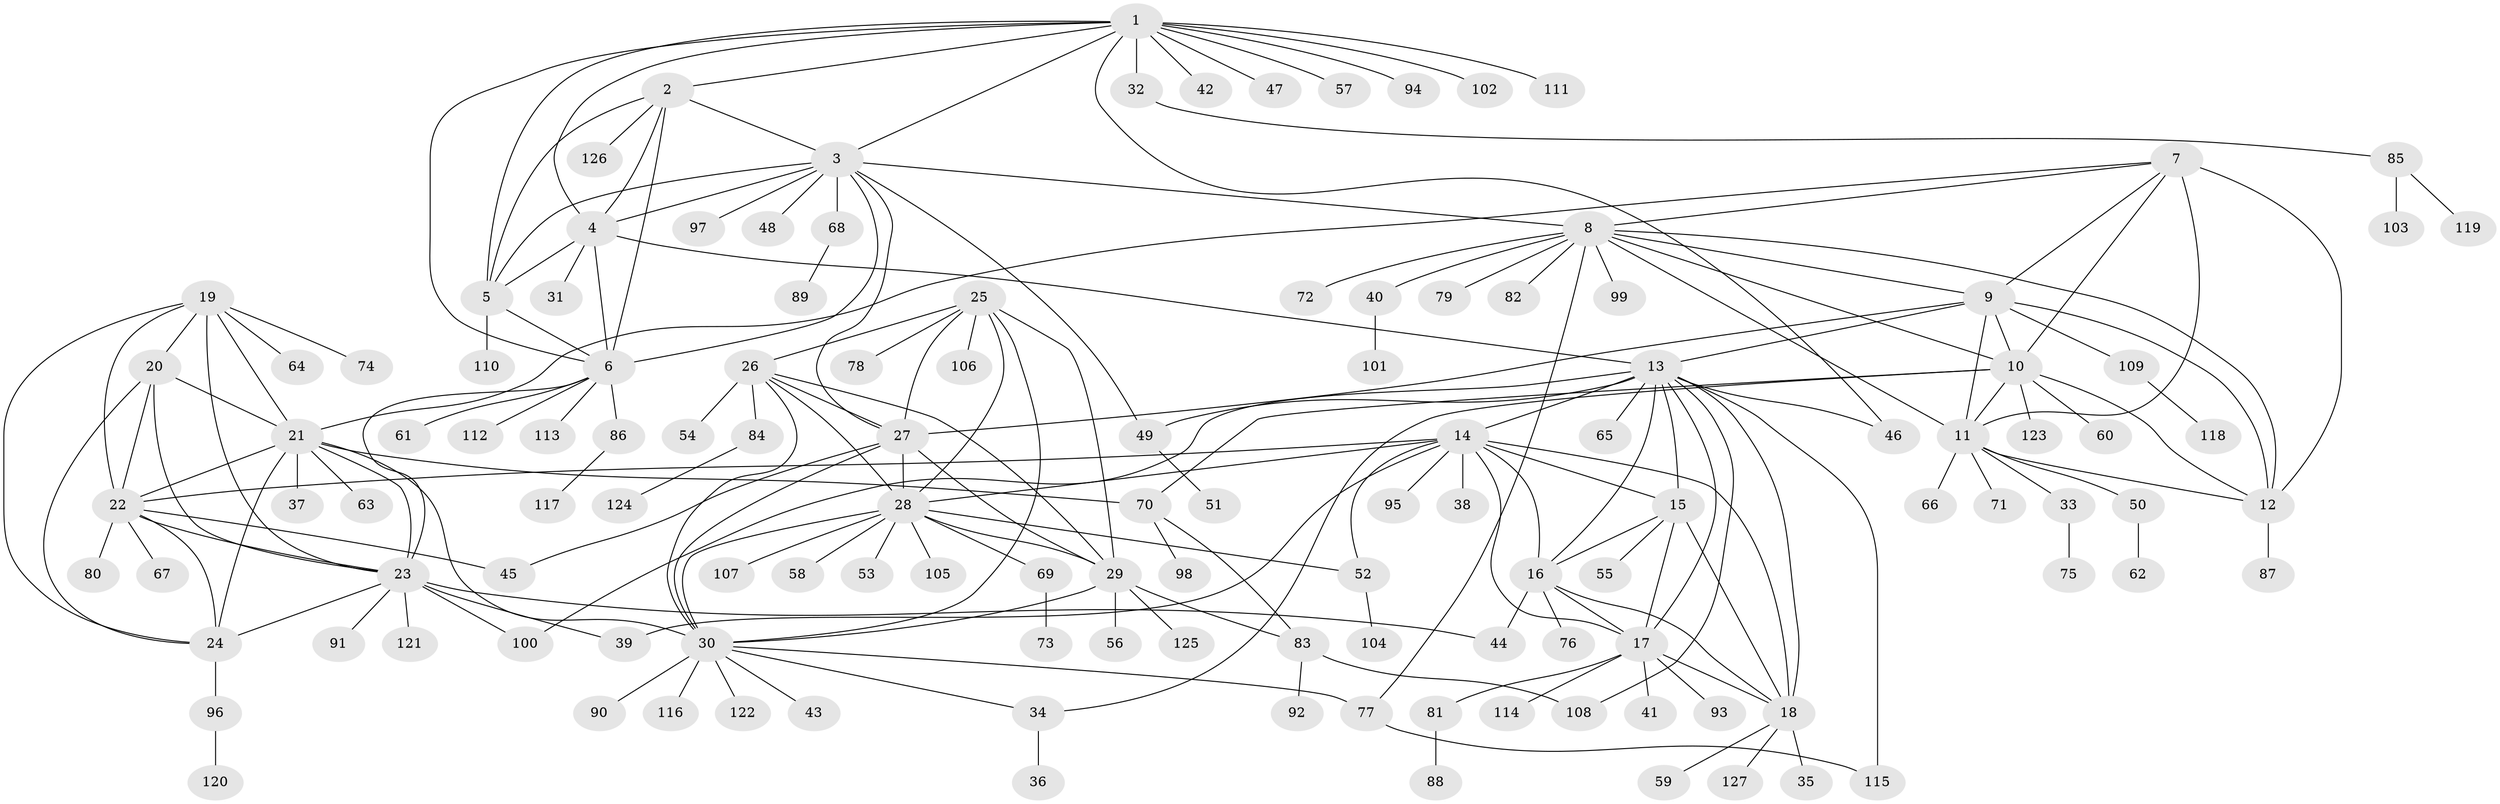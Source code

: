// coarse degree distribution, {11: 0.020833333333333332, 7: 0.052083333333333336, 9: 0.020833333333333332, 5: 0.041666666666666664, 8: 0.010416666666666666, 12: 0.010416666666666666, 10: 0.041666666666666664, 13: 0.020833333333333332, 3: 0.0625, 4: 0.010416666666666666, 6: 0.010416666666666666, 1: 0.6354166666666666, 2: 0.0625}
// Generated by graph-tools (version 1.1) at 2025/42/03/06/25 10:42:12]
// undirected, 127 vertices, 195 edges
graph export_dot {
graph [start="1"]
  node [color=gray90,style=filled];
  1;
  2;
  3;
  4;
  5;
  6;
  7;
  8;
  9;
  10;
  11;
  12;
  13;
  14;
  15;
  16;
  17;
  18;
  19;
  20;
  21;
  22;
  23;
  24;
  25;
  26;
  27;
  28;
  29;
  30;
  31;
  32;
  33;
  34;
  35;
  36;
  37;
  38;
  39;
  40;
  41;
  42;
  43;
  44;
  45;
  46;
  47;
  48;
  49;
  50;
  51;
  52;
  53;
  54;
  55;
  56;
  57;
  58;
  59;
  60;
  61;
  62;
  63;
  64;
  65;
  66;
  67;
  68;
  69;
  70;
  71;
  72;
  73;
  74;
  75;
  76;
  77;
  78;
  79;
  80;
  81;
  82;
  83;
  84;
  85;
  86;
  87;
  88;
  89;
  90;
  91;
  92;
  93;
  94;
  95;
  96;
  97;
  98;
  99;
  100;
  101;
  102;
  103;
  104;
  105;
  106;
  107;
  108;
  109;
  110;
  111;
  112;
  113;
  114;
  115;
  116;
  117;
  118;
  119;
  120;
  121;
  122;
  123;
  124;
  125;
  126;
  127;
  1 -- 2;
  1 -- 3;
  1 -- 4;
  1 -- 5;
  1 -- 6;
  1 -- 32;
  1 -- 42;
  1 -- 46;
  1 -- 47;
  1 -- 57;
  1 -- 94;
  1 -- 102;
  1 -- 111;
  2 -- 3;
  2 -- 4;
  2 -- 5;
  2 -- 6;
  2 -- 126;
  3 -- 4;
  3 -- 5;
  3 -- 6;
  3 -- 8;
  3 -- 27;
  3 -- 48;
  3 -- 49;
  3 -- 68;
  3 -- 97;
  4 -- 5;
  4 -- 6;
  4 -- 13;
  4 -- 31;
  5 -- 6;
  5 -- 110;
  6 -- 23;
  6 -- 61;
  6 -- 86;
  6 -- 112;
  6 -- 113;
  7 -- 8;
  7 -- 9;
  7 -- 10;
  7 -- 11;
  7 -- 12;
  7 -- 21;
  8 -- 9;
  8 -- 10;
  8 -- 11;
  8 -- 12;
  8 -- 40;
  8 -- 72;
  8 -- 77;
  8 -- 79;
  8 -- 82;
  8 -- 99;
  9 -- 10;
  9 -- 11;
  9 -- 12;
  9 -- 13;
  9 -- 27;
  9 -- 109;
  10 -- 11;
  10 -- 12;
  10 -- 34;
  10 -- 60;
  10 -- 70;
  10 -- 123;
  11 -- 12;
  11 -- 33;
  11 -- 50;
  11 -- 66;
  11 -- 71;
  12 -- 87;
  13 -- 14;
  13 -- 15;
  13 -- 16;
  13 -- 17;
  13 -- 18;
  13 -- 46;
  13 -- 49;
  13 -- 65;
  13 -- 100;
  13 -- 108;
  13 -- 115;
  14 -- 15;
  14 -- 16;
  14 -- 17;
  14 -- 18;
  14 -- 22;
  14 -- 28;
  14 -- 38;
  14 -- 39;
  14 -- 52;
  14 -- 95;
  15 -- 16;
  15 -- 17;
  15 -- 18;
  15 -- 55;
  16 -- 17;
  16 -- 18;
  16 -- 44;
  16 -- 76;
  17 -- 18;
  17 -- 41;
  17 -- 81;
  17 -- 93;
  17 -- 114;
  18 -- 35;
  18 -- 59;
  18 -- 127;
  19 -- 20;
  19 -- 21;
  19 -- 22;
  19 -- 23;
  19 -- 24;
  19 -- 64;
  19 -- 74;
  20 -- 21;
  20 -- 22;
  20 -- 23;
  20 -- 24;
  21 -- 22;
  21 -- 23;
  21 -- 24;
  21 -- 30;
  21 -- 37;
  21 -- 63;
  21 -- 70;
  22 -- 23;
  22 -- 24;
  22 -- 45;
  22 -- 67;
  22 -- 80;
  23 -- 24;
  23 -- 39;
  23 -- 44;
  23 -- 91;
  23 -- 100;
  23 -- 121;
  24 -- 96;
  25 -- 26;
  25 -- 27;
  25 -- 28;
  25 -- 29;
  25 -- 30;
  25 -- 78;
  25 -- 106;
  26 -- 27;
  26 -- 28;
  26 -- 29;
  26 -- 30;
  26 -- 54;
  26 -- 84;
  27 -- 28;
  27 -- 29;
  27 -- 30;
  27 -- 45;
  28 -- 29;
  28 -- 30;
  28 -- 52;
  28 -- 53;
  28 -- 58;
  28 -- 69;
  28 -- 105;
  28 -- 107;
  29 -- 30;
  29 -- 56;
  29 -- 83;
  29 -- 125;
  30 -- 34;
  30 -- 43;
  30 -- 77;
  30 -- 90;
  30 -- 116;
  30 -- 122;
  32 -- 85;
  33 -- 75;
  34 -- 36;
  40 -- 101;
  49 -- 51;
  50 -- 62;
  52 -- 104;
  68 -- 89;
  69 -- 73;
  70 -- 83;
  70 -- 98;
  77 -- 115;
  81 -- 88;
  83 -- 92;
  83 -- 108;
  84 -- 124;
  85 -- 103;
  85 -- 119;
  86 -- 117;
  96 -- 120;
  109 -- 118;
}
